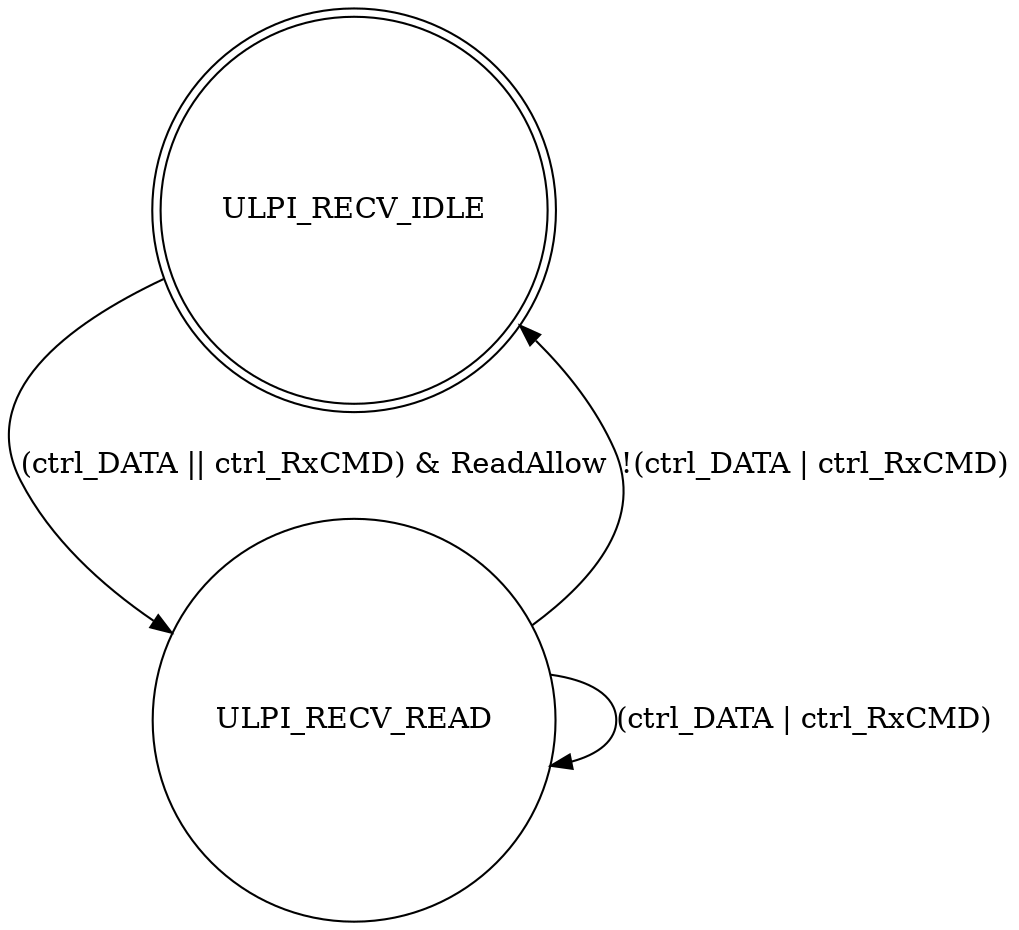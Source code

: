digraph ULPI_RECV_states
{
    // label = "ULPI_RECV states machine";
    nodesep = 0.4;
    splines="spline";

    a [label="ULPI_RECV_IDLE", shape="doublecircle"];
    b [label="ULPI_RECV_READ", shape="circle"];

    // a -> a [label="!((ctrl_DATA || ctrl_RxCMD) & ReadAllow)"];
    a -> b [label="(ctrl_DATA || ctrl_RxCMD) & ReadAllow"];

    b -> b [label="(ctrl_DATA | ctrl_RxCMD)"];
    b -> a [label="!(ctrl_DATA | ctrl_RxCMD)"];
}
